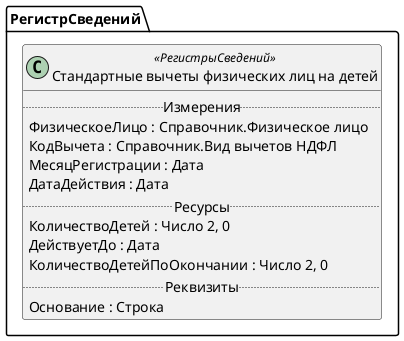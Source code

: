 ﻿@startuml СтандартныеВычетыНаДетейНДФЛ
'!include templates.wsd
'..\include templates.wsd
class РегистрСведений.СтандартныеВычетыНаДетейНДФЛ as "Стандартные вычеты физических лиц на детей" <<РегистрыСведений>>
{
..Измерения..
ФизическоеЛицо : Справочник.Физическое лицо
КодВычета : Справочник.Вид вычетов НДФЛ
МесяцРегистрации : Дата
ДатаДействия : Дата
..Ресурсы..
КоличествоДетей : Число 2, 0
ДействуетДо : Дата
КоличествоДетейПоОкончании : Число 2, 0
..Реквизиты..
Основание : Строка
}
@enduml

